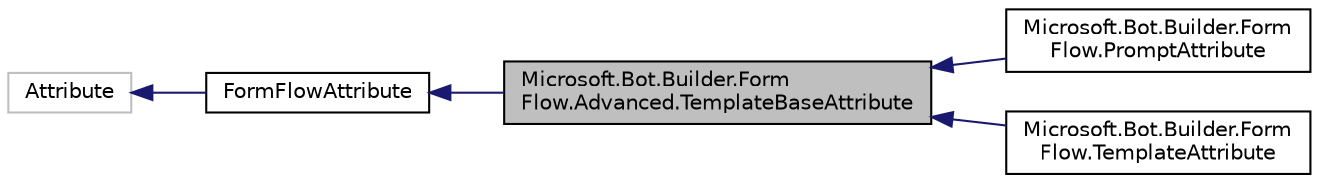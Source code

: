 digraph "Microsoft.Bot.Builder.FormFlow.Advanced.TemplateBaseAttribute"
{
  edge [fontname="Helvetica",fontsize="10",labelfontname="Helvetica",labelfontsize="10"];
  node [fontname="Helvetica",fontsize="10",shape=record];
  rankdir="LR";
  Node1 [label="Microsoft.Bot.Builder.Form\lFlow.Advanced.TemplateBaseAttribute",height=0.2,width=0.4,color="black", fillcolor="grey75", style="filled", fontcolor="black"];
  Node2 -> Node1 [dir="back",color="midnightblue",fontsize="10",style="solid",fontname="Helvetica"];
  Node2 [label="FormFlowAttribute",height=0.2,width=0.4,color="black", fillcolor="white", style="filled",URL="$d2/deb/class_microsoft_1_1_bot_1_1_builder_1_1_form_flow_1_1_form_flow_attribute.html",tooltip="Abstract base class for FormFlow attributes. "];
  Node3 -> Node2 [dir="back",color="midnightblue",fontsize="10",style="solid",fontname="Helvetica"];
  Node3 [label="Attribute",height=0.2,width=0.4,color="grey75", fillcolor="white", style="filled"];
  Node1 -> Node4 [dir="back",color="midnightblue",fontsize="10",style="solid",fontname="Helvetica"];
  Node4 [label="Microsoft.Bot.Builder.Form\lFlow.PromptAttribute",height=0.2,width=0.4,color="black", fillcolor="white", style="filled",URL="$d0/d34/class_microsoft_1_1_bot_1_1_builder_1_1_form_flow_1_1_prompt_attribute.html",tooltip="Define the prompt template used when asking about a field. "];
  Node1 -> Node5 [dir="back",color="midnightblue",fontsize="10",style="solid",fontname="Helvetica"];
  Node5 [label="Microsoft.Bot.Builder.Form\lFlow.TemplateAttribute",height=0.2,width=0.4,color="black", fillcolor="white", style="filled",URL="$d7/d0a/class_microsoft_1_1_bot_1_1_builder_1_1_form_flow_1_1_template_attribute.html",tooltip="Define a template for generating strings. "];
}
